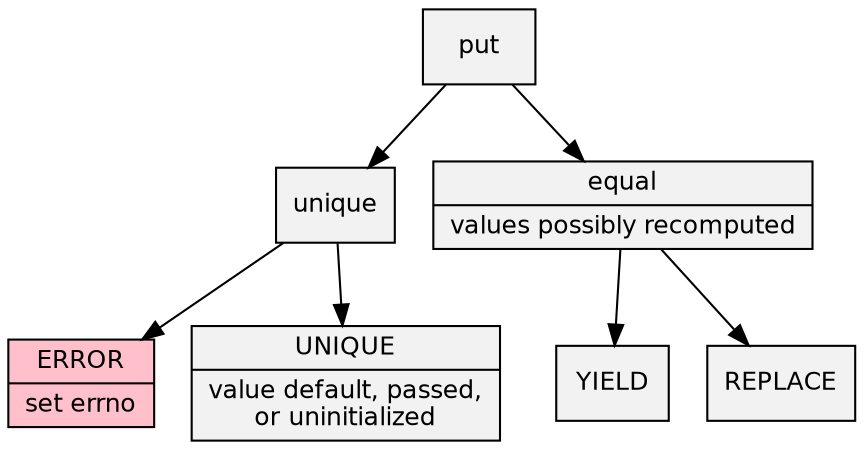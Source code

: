 digraph {
	graph [truecolor=true, bgcolor=transparent];
	node [shape=record, style=filled, fillcolor=Grey95];
	fontname = "Bitstream Vera Sans";
	fontsize = 12;
	node [fontname = "Bitstream Vera Sans", fontsize = 12];
	edge [fontname = "Bitstream Vera Sans" fontsize = 12];
	put;
	put -> unique;
	unique -> error;
	unique -> grow;
	put -> equal;
	equal -> yield;
	equal -> replace;
	//replace -> key;
	//replace -> value;
	//replace -> both;
	error [label="{ERROR|set errno}", fillcolor="Pink"];
	equal [label="{equal|values possibly recomputed}"];
	grow [label="{UNIQUE|value default, passed,\lor uninitialized}"];
	yield [label="YIELD"];
	//key [label="{REPLACE_KEY|not implemented}", color=Grey, fontcolor=Grey];
	//value [label="{REPLACE_VALUE|not implemented}", color=Grey, fontcolor=Grey];
	//both [label="REPLACE"];
	replace [label="REPLACE"];
}
